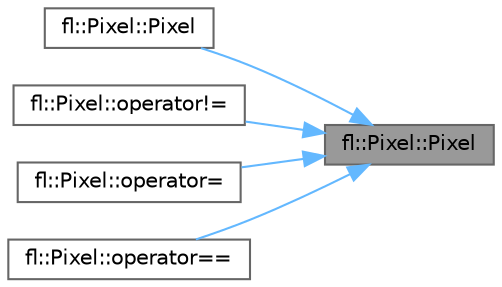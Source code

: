 digraph "fl::Pixel::Pixel"
{
 // LATEX_PDF_SIZE
  bgcolor="transparent";
  edge [fontname=Helvetica,fontsize=10,labelfontname=Helvetica,labelfontsize=10];
  node [fontname=Helvetica,fontsize=10,shape=box,height=0.2,width=0.4];
  rankdir="RL";
  Node1 [id="Node000001",label="fl::Pixel::Pixel",height=0.2,width=0.4,color="gray40", fillcolor="grey60", style="filled", fontcolor="black",tooltip=" "];
  Node1 -> Node2 [id="edge1_Node000001_Node000002",dir="back",color="steelblue1",style="solid",tooltip=" "];
  Node2 [id="Node000002",label="fl::Pixel::Pixel",height=0.2,width=0.4,color="grey40", fillcolor="white", style="filled",URL="$d5/d74/structfl_1_1_pixel_a76b79790f425bfffb7992d4470375471.html#a76b79790f425bfffb7992d4470375471",tooltip=" "];
  Node1 -> Node3 [id="edge2_Node000001_Node000003",dir="back",color="steelblue1",style="solid",tooltip=" "];
  Node3 [id="Node000003",label="fl::Pixel::operator!=",height=0.2,width=0.4,color="grey40", fillcolor="white", style="filled",URL="$d5/d74/structfl_1_1_pixel_ac540b048d885b2b27fc42eff13818e25.html#ac540b048d885b2b27fc42eff13818e25",tooltip=" "];
  Node1 -> Node4 [id="edge3_Node000001_Node000004",dir="back",color="steelblue1",style="solid",tooltip=" "];
  Node4 [id="Node000004",label="fl::Pixel::operator=",height=0.2,width=0.4,color="grey40", fillcolor="white", style="filled",URL="$d5/d74/structfl_1_1_pixel_afd6eb8f27727fae0a4af277b2360b9db.html#afd6eb8f27727fae0a4af277b2360b9db",tooltip=" "];
  Node1 -> Node5 [id="edge4_Node000001_Node000005",dir="back",color="steelblue1",style="solid",tooltip=" "];
  Node5 [id="Node000005",label="fl::Pixel::operator==",height=0.2,width=0.4,color="grey40", fillcolor="white", style="filled",URL="$d5/d74/structfl_1_1_pixel_aebb2291f7c9598da79406ea126d50d5e.html#aebb2291f7c9598da79406ea126d50d5e",tooltip=" "];
}
